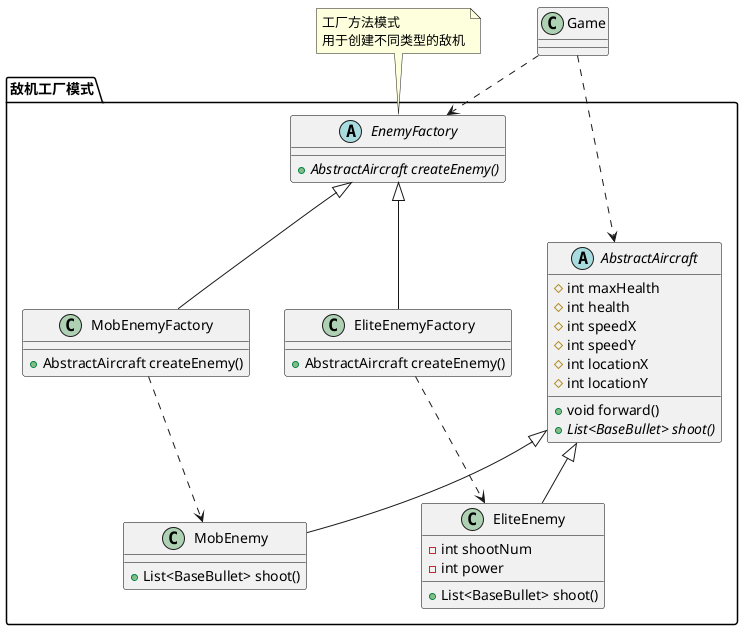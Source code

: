 @startuml
' 敌机工厂模式UML结构图 - 飞机大战游戏

' 定义接口和抽象类样式
skinparam abstract {
  borderColor DeepPink
  borderWidth 2
}

skinparam class {
  borderColor Black
  borderWidth 1
}

class Game {}

' 敌机工厂模式结构
package "敌机工厂模式" {
  abstract class EnemyFactory {
    +{abstract} AbstractAircraft createEnemy()
  }
  
  class MobEnemyFactory {
    +AbstractAircraft createEnemy()
  }
  
  class EliteEnemyFactory {
    +AbstractAircraft createEnemy()
  }

  abstract class AbstractAircraft {
    #int maxHealth
    #int health
    #int speedX
    #int speedY
    #int locationX
    #int locationY
    +void forward()
    +{abstract} List<BaseBullet> shoot()
  }

  class MobEnemy {
    +List<BaseBullet> shoot()
  }
  
  class EliteEnemy {
    -int shootNum
    -int power
    +List<BaseBullet> shoot()
  }
}

' 继承关系
EnemyFactory <|-- MobEnemyFactory
EnemyFactory <|-- EliteEnemyFactory
AbstractAircraft <|-- MobEnemy
AbstractAircraft <|-- EliteEnemy

' 使用关系
Game ..> EnemyFactory
Game ..> AbstractAircraft
MobEnemyFactory ..> MobEnemy
EliteEnemyFactory ..> EliteEnemy

note top of EnemyFactory
  工厂方法模式
  用于创建不同类型的敌机
end note

@enduml
